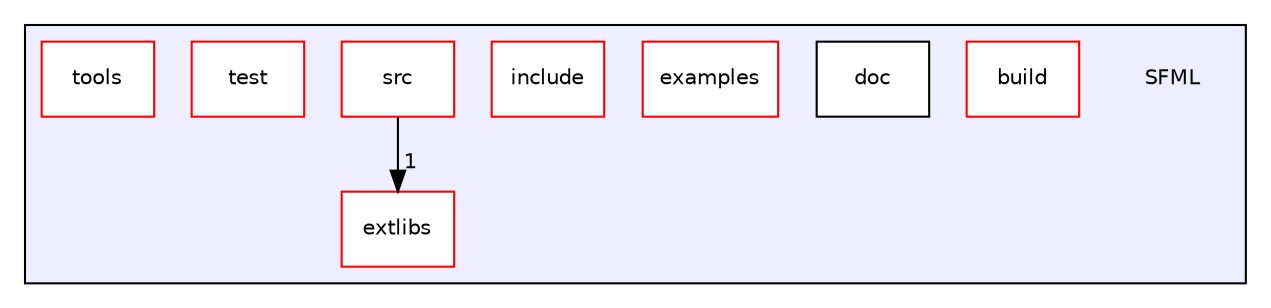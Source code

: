 digraph "SFML" {
  compound=true
  node [ fontsize="10", fontname="Helvetica"];
  edge [ labelfontsize="10", labelfontname="Helvetica"];
  subgraph clusterdir_c9d62fd513ce19bab3d7ef8db833e3f1 {
    graph [ bgcolor="#eeeeff", pencolor="black", label="" URL="dir_c9d62fd513ce19bab3d7ef8db833e3f1.html"];
    dir_c9d62fd513ce19bab3d7ef8db833e3f1 [shape=plaintext label="SFML"];
  dir_6220edb804c346d7105c9140922aa498 [shape=box label="build" fillcolor="white" style="filled" color="red" URL="dir_6220edb804c346d7105c9140922aa498.html"];
  dir_90bf364362eb09bbcf50e82d4b6151b4 [shape=box label="doc" fillcolor="white" style="filled" URL="dir_90bf364362eb09bbcf50e82d4b6151b4.html"];
  dir_53075cd786926148482aeaed47a495a3 [shape=box label="examples" fillcolor="white" style="filled" color="red" URL="dir_53075cd786926148482aeaed47a495a3.html"];
  dir_1b418db46549f82cdaf64a4014eaf7c5 [shape=box label="extlibs" fillcolor="white" style="filled" color="red" URL="dir_1b418db46549f82cdaf64a4014eaf7c5.html"];
  dir_66c4f0b3361ff6a900e01a4b3c9d5eb7 [shape=box label="include" fillcolor="white" style="filled" color="red" URL="dir_66c4f0b3361ff6a900e01a4b3c9d5eb7.html"];
  dir_b5c52286940bddf612ed1b96dd4bb040 [shape=box label="src" fillcolor="white" style="filled" color="red" URL="dir_b5c52286940bddf612ed1b96dd4bb040.html"];
  dir_7ba8297b3c6ea18f549b9ec91f8f32e4 [shape=box label="test" fillcolor="white" style="filled" color="red" URL="dir_7ba8297b3c6ea18f549b9ec91f8f32e4.html"];
  dir_a5bfc6d5b39874a4018fac46e77467f7 [shape=box label="tools" fillcolor="white" style="filled" color="red" URL="dir_a5bfc6d5b39874a4018fac46e77467f7.html"];
  }
  dir_b5c52286940bddf612ed1b96dd4bb040->dir_1b418db46549f82cdaf64a4014eaf7c5 [headlabel="1", labeldistance=1.5 headhref="dir_000069_000078.html"];
}
